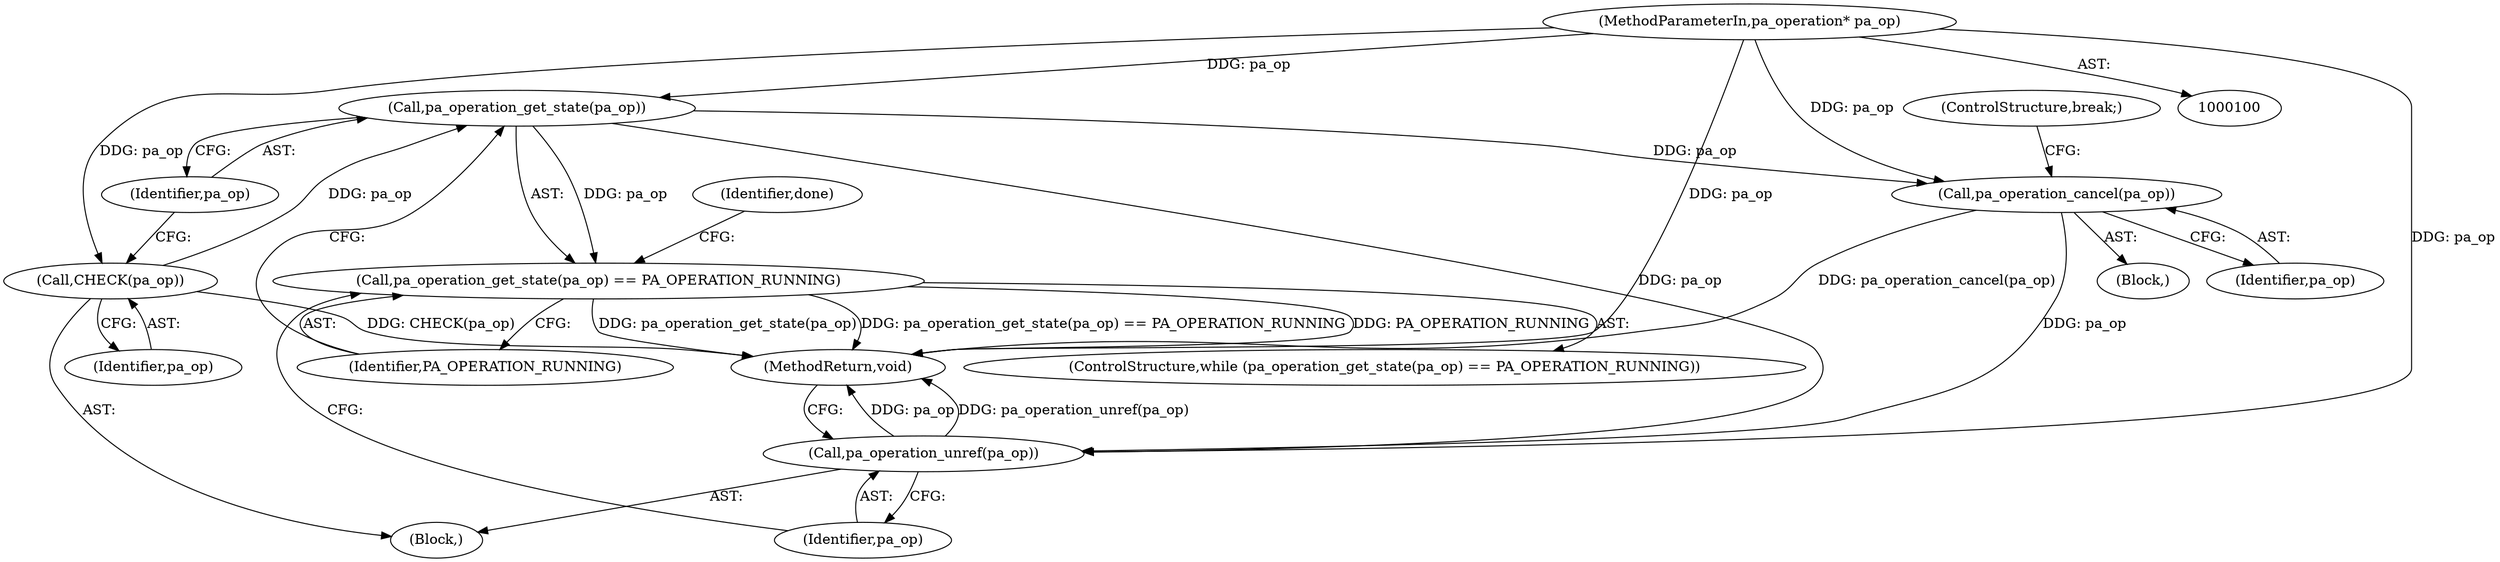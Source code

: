 digraph "0_Chrome_51dfe5e3b332bcea02fb4d4c7493ae841106dd9b_8@pointer" {
"1000108" [label="(Call,pa_operation_get_state(pa_op))"];
"1000104" [label="(Call,CHECK(pa_op))"];
"1000101" [label="(MethodParameterIn,pa_operation* pa_op)"];
"1000107" [label="(Call,pa_operation_get_state(pa_op) == PA_OPERATION_RUNNING)"];
"1000116" [label="(Call,pa_operation_cancel(pa_op))"];
"1000120" [label="(Call,pa_operation_unref(pa_op))"];
"1000108" [label="(Call,pa_operation_get_state(pa_op))"];
"1000107" [label="(Call,pa_operation_get_state(pa_op) == PA_OPERATION_RUNNING)"];
"1000116" [label="(Call,pa_operation_cancel(pa_op))"];
"1000120" [label="(Call,pa_operation_unref(pa_op))"];
"1000110" [label="(Identifier,PA_OPERATION_RUNNING)"];
"1000115" [label="(Block,)"];
"1000109" [label="(Identifier,pa_op)"];
"1000122" [label="(MethodReturn,void)"];
"1000103" [label="(Block,)"];
"1000117" [label="(Identifier,pa_op)"];
"1000118" [label="(ControlStructure,break;)"];
"1000104" [label="(Call,CHECK(pa_op))"];
"1000106" [label="(ControlStructure,while (pa_operation_get_state(pa_op) == PA_OPERATION_RUNNING))"];
"1000101" [label="(MethodParameterIn,pa_operation* pa_op)"];
"1000105" [label="(Identifier,pa_op)"];
"1000121" [label="(Identifier,pa_op)"];
"1000114" [label="(Identifier,done)"];
"1000108" -> "1000107"  [label="AST: "];
"1000108" -> "1000109"  [label="CFG: "];
"1000109" -> "1000108"  [label="AST: "];
"1000110" -> "1000108"  [label="CFG: "];
"1000108" -> "1000107"  [label="DDG: pa_op"];
"1000104" -> "1000108"  [label="DDG: pa_op"];
"1000101" -> "1000108"  [label="DDG: pa_op"];
"1000108" -> "1000116"  [label="DDG: pa_op"];
"1000108" -> "1000120"  [label="DDG: pa_op"];
"1000104" -> "1000103"  [label="AST: "];
"1000104" -> "1000105"  [label="CFG: "];
"1000105" -> "1000104"  [label="AST: "];
"1000109" -> "1000104"  [label="CFG: "];
"1000104" -> "1000122"  [label="DDG: CHECK(pa_op)"];
"1000101" -> "1000104"  [label="DDG: pa_op"];
"1000101" -> "1000100"  [label="AST: "];
"1000101" -> "1000122"  [label="DDG: pa_op"];
"1000101" -> "1000116"  [label="DDG: pa_op"];
"1000101" -> "1000120"  [label="DDG: pa_op"];
"1000107" -> "1000106"  [label="AST: "];
"1000107" -> "1000110"  [label="CFG: "];
"1000110" -> "1000107"  [label="AST: "];
"1000114" -> "1000107"  [label="CFG: "];
"1000121" -> "1000107"  [label="CFG: "];
"1000107" -> "1000122"  [label="DDG: pa_operation_get_state(pa_op)"];
"1000107" -> "1000122"  [label="DDG: pa_operation_get_state(pa_op) == PA_OPERATION_RUNNING"];
"1000107" -> "1000122"  [label="DDG: PA_OPERATION_RUNNING"];
"1000116" -> "1000115"  [label="AST: "];
"1000116" -> "1000117"  [label="CFG: "];
"1000117" -> "1000116"  [label="AST: "];
"1000118" -> "1000116"  [label="CFG: "];
"1000116" -> "1000122"  [label="DDG: pa_operation_cancel(pa_op)"];
"1000116" -> "1000120"  [label="DDG: pa_op"];
"1000120" -> "1000103"  [label="AST: "];
"1000120" -> "1000121"  [label="CFG: "];
"1000121" -> "1000120"  [label="AST: "];
"1000122" -> "1000120"  [label="CFG: "];
"1000120" -> "1000122"  [label="DDG: pa_op"];
"1000120" -> "1000122"  [label="DDG: pa_operation_unref(pa_op)"];
}
